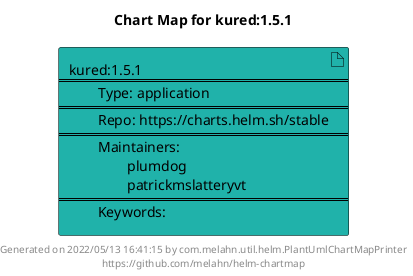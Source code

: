 @startuml
skinparam linetype ortho
skinparam backgroundColor white
skinparam usecaseBorderColor black
skinparam usecaseArrowColor LightSlateGray
skinparam artifactBorderColor black
skinparam artifactArrowColor LightSlateGray

title Chart Map for kured:1.5.1

'There is one referenced Helm Chart
artifact "kured:1.5.1\n====\n\tType: application\n====\n\tRepo: https://charts.helm.sh/stable\n====\n\tMaintainers: \n\t\tplumdog\n\t\tpatrickmslatteryvt\n====\n\tKeywords: " as kured_1_5_1 #LightSeaGreen

'There are 0 referenced Docker Images

'Chart Dependencies

center footer Generated on 2022/05/13 16:41:15 by com.melahn.util.helm.PlantUmlChartMapPrinter\nhttps://github.com/melahn/helm-chartmap
@enduml
